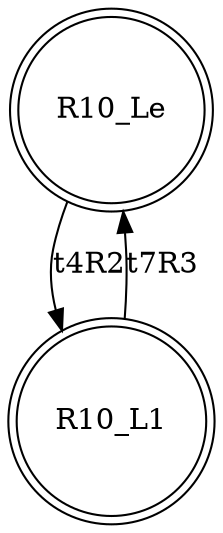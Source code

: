 digraph "SCdebug/6" {
node [shape=doublecircle]; R10_Le ;
node [shape=doublecircle]; R10_L1 ;
R10_Le -> R10_L1 [label=t4R2]
R10_L1 -> R10_Le [label=t7R3]
}